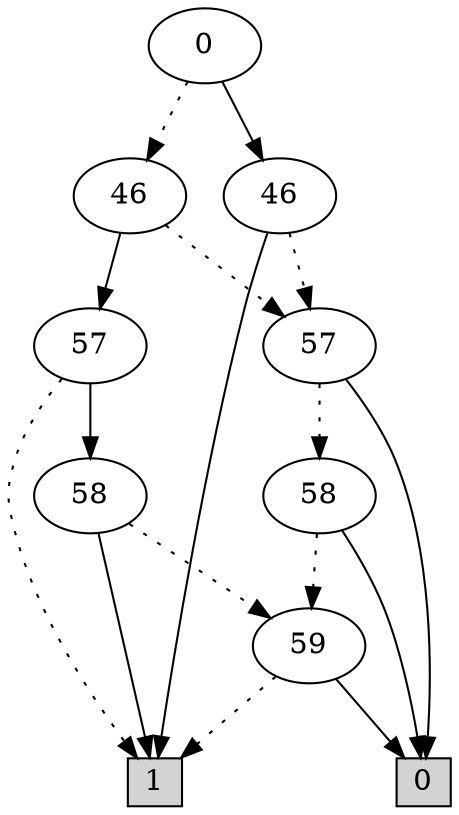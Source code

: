 digraph G {
0 [shape=box, label="0", style=filled, shape=box, height=0.3, width=0.3];
1 [shape=box, label="1", style=filled, shape=box, height=0.3, width=0.3];
3973 [label="0"];
3973 -> 3971 [style=dotted];
3973 -> 3972 [style=filled];
3971 [label="46"];
3971 -> 3970 [style=dotted];
3971 -> 3957 [style=filled];
3970 [label="57"];
3970 -> 3969 [style=dotted];
3970 -> 0 [style=filled];
3969 [label="58"];
3969 -> 121 [style=dotted];
3969 -> 0 [style=filled];
121 [label="59"];
121 -> 1 [style=dotted];
121 -> 0 [style=filled];
3957 [label="57"];
3957 -> 1 [style=dotted];
3957 -> 3956 [style=filled];
3956 [label="58"];
3956 -> 121 [style=dotted];
3956 -> 1 [style=filled];
3972 [label="46"];
3972 -> 3970 [style=dotted];
3972 -> 1 [style=filled];
}

